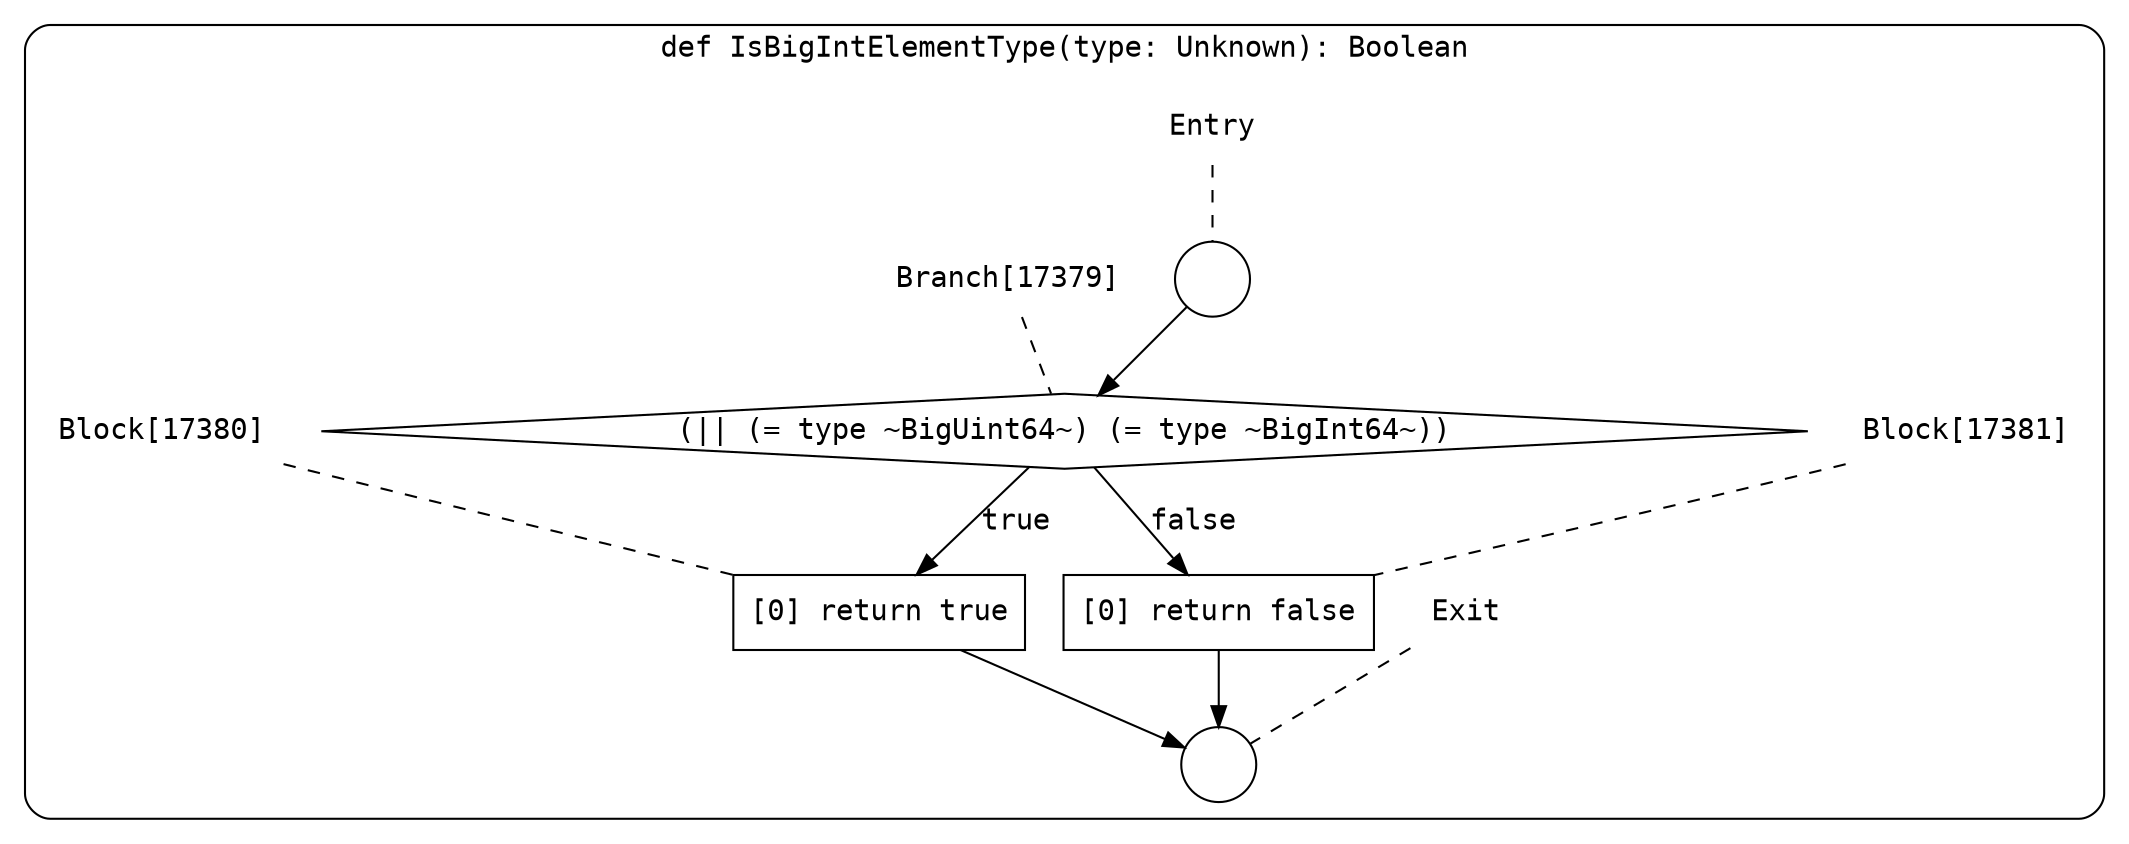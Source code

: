 digraph {
  graph [fontname = "Consolas"]
  node [fontname = "Consolas"]
  edge [fontname = "Consolas"]
  subgraph cluster2476 {
    label = "def IsBigIntElementType(type: Unknown): Boolean"
    style = rounded
    cluster2476_entry_name [shape=none, label=<<font color="black">Entry</font>>]
    cluster2476_entry_name -> cluster2476_entry [arrowhead=none, color="black", style=dashed]
    cluster2476_entry [shape=circle label=" " color="black" fillcolor="white" style=filled]
    cluster2476_entry -> node17379 [color="black"]
    cluster2476_exit_name [shape=none, label=<<font color="black">Exit</font>>]
    cluster2476_exit_name -> cluster2476_exit [arrowhead=none, color="black", style=dashed]
    cluster2476_exit [shape=circle label=" " color="black" fillcolor="white" style=filled]
    node17379_name [shape=none, label=<<font color="black">Branch[17379]</font>>]
    node17379_name -> node17379 [arrowhead=none, color="black", style=dashed]
    node17379 [shape=diamond, label=<<font color="black">(|| (= type ~BigUint64~) (= type ~BigInt64~))</font>> color="black" fillcolor="white", style=filled]
    node17379 -> node17380 [label=<<font color="black">true</font>> color="black"]
    node17379 -> node17381 [label=<<font color="black">false</font>> color="black"]
    node17380_name [shape=none, label=<<font color="black">Block[17380]</font>>]
    node17380_name -> node17380 [arrowhead=none, color="black", style=dashed]
    node17380 [shape=box, label=<<font color="black">[0] return true<BR ALIGN="LEFT"/></font>> color="black" fillcolor="white", style=filled]
    node17380 -> cluster2476_exit [color="black"]
    node17381_name [shape=none, label=<<font color="black">Block[17381]</font>>]
    node17381_name -> node17381 [arrowhead=none, color="black", style=dashed]
    node17381 [shape=box, label=<<font color="black">[0] return false<BR ALIGN="LEFT"/></font>> color="black" fillcolor="white", style=filled]
    node17381 -> cluster2476_exit [color="black"]
  }
}